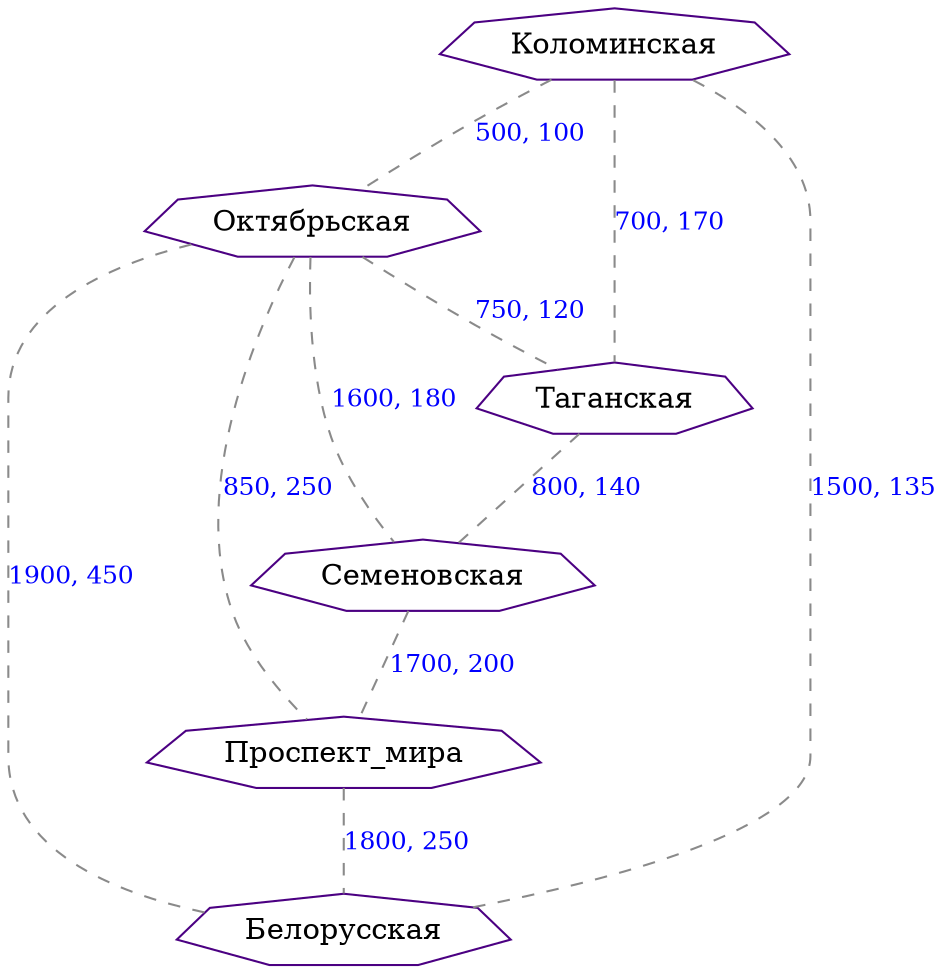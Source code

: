 graph G
{
        edge[color="gray54",fontcolor="blue",fontsize=12, len=5, style="dashed"];
        node[color="indigo",fontsize=14, shape="septagon"];

        Коломинская -- Октябрьская [label="500, 100"];
        Октябрьская -- Таганская [label="750, 120"];
        Таганская -- Семеновская [label="800, 140"];
        Семеновская -- Проспект_мира [label="1700, 200"];
        Проспект_мира -- Белорусская [label="1800, 250"];
        Белорусская -- Коломинская [label="1500, 135"];
        Коломинская -- Таганская [label="700, 170"];

        Октябрьская -- Семеновская [label="1600, 180"];
        Октябрьская -- Проспект_мира [label="850, 250"];
        Октябрьская -- Белорусская [label="1900, 450"];
}